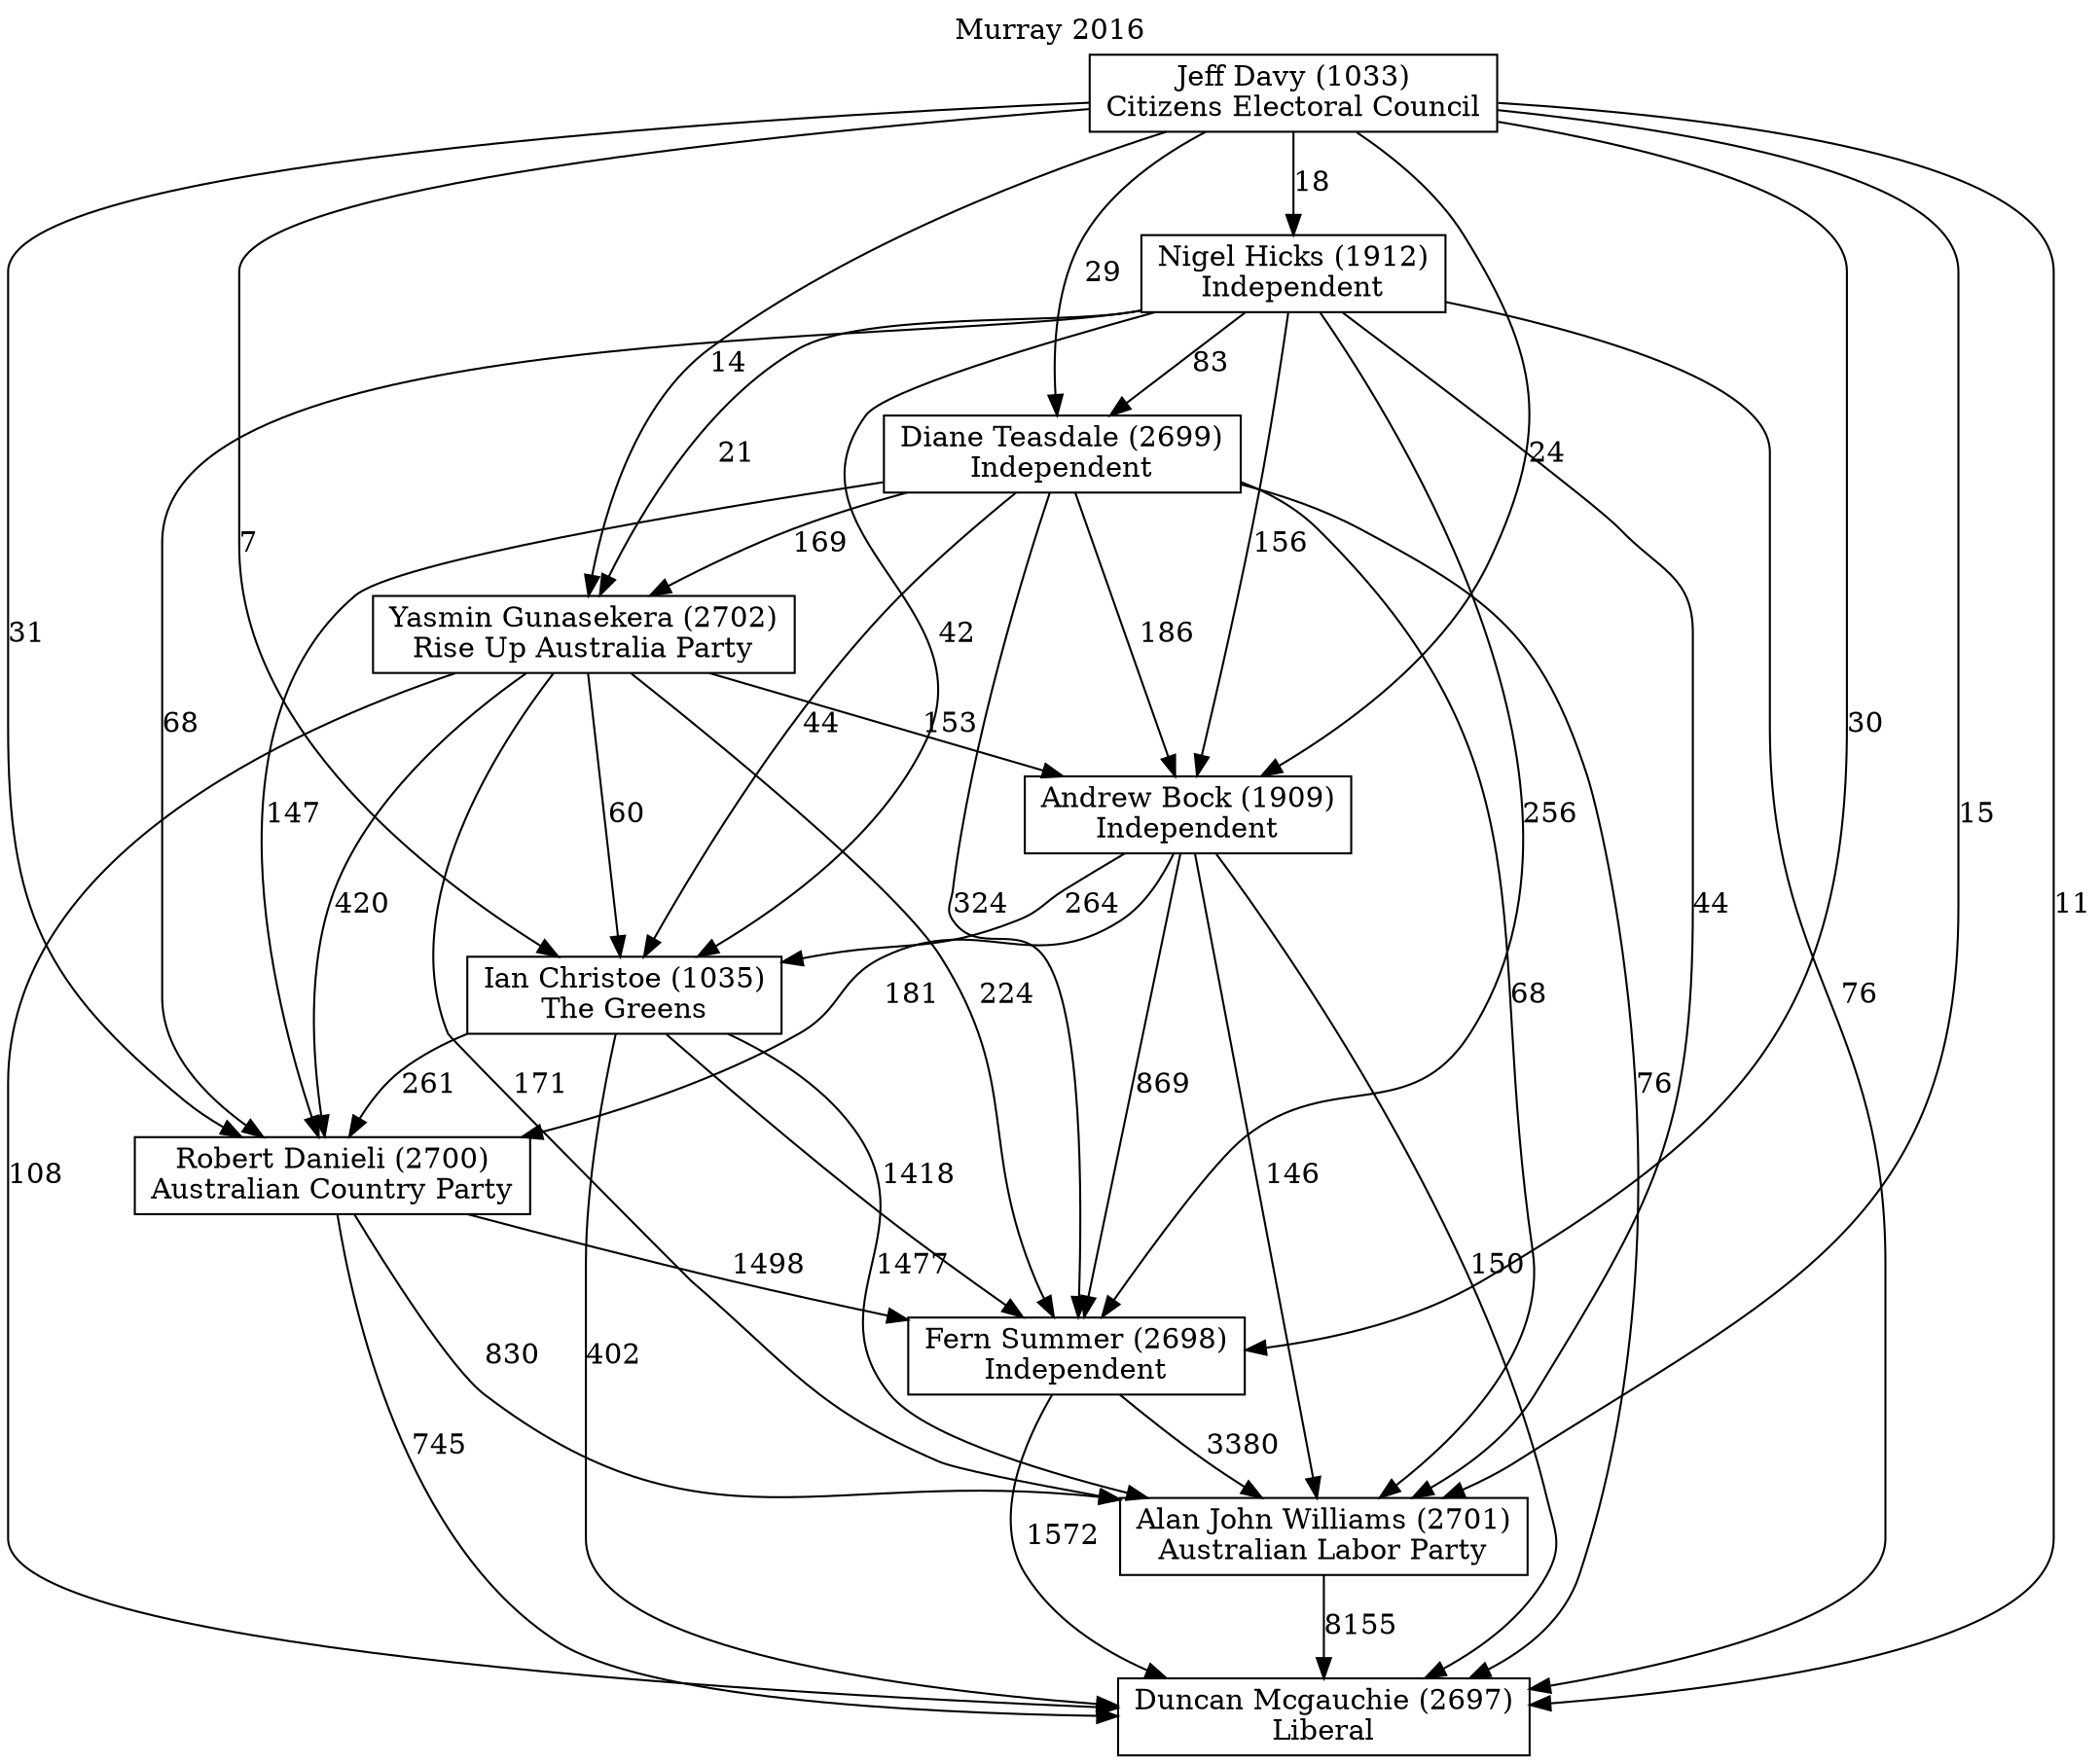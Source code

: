 // House preference flow
digraph "Duncan Mcgauchie (2697)_Murray_2016" {
	graph [label="Murray 2016" labelloc=t mclimit=10]
	node [shape=box]
	"Duncan Mcgauchie (2697)" [label="Duncan Mcgauchie (2697)
Liberal"]
	"Yasmin Gunasekera (2702)" [label="Yasmin Gunasekera (2702)
Rise Up Australia Party"]
	"Nigel Hicks (1912)" [label="Nigel Hicks (1912)
Independent"]
	"Fern Summer (2698)" [label="Fern Summer (2698)
Independent"]
	"Diane Teasdale (2699)" [label="Diane Teasdale (2699)
Independent"]
	"Robert Danieli (2700)" [label="Robert Danieli (2700)
Australian Country Party"]
	"Alan John Williams (2701)" [label="Alan John Williams (2701)
Australian Labor Party"]
	"Andrew Bock (1909)" [label="Andrew Bock (1909)
Independent"]
	"Ian Christoe (1035)" [label="Ian Christoe (1035)
The Greens"]
	"Jeff Davy (1033)" [label="Jeff Davy (1033)
Citizens Electoral Council"]
	"Jeff Davy (1033)" -> "Andrew Bock (1909)" [label=24]
	"Jeff Davy (1033)" -> "Alan John Williams (2701)" [label=15]
	"Nigel Hicks (1912)" -> "Diane Teasdale (2699)" [label=83]
	"Robert Danieli (2700)" -> "Alan John Williams (2701)" [label=830]
	"Diane Teasdale (2699)" -> "Duncan Mcgauchie (2697)" [label=76]
	"Nigel Hicks (1912)" -> "Alan John Williams (2701)" [label=44]
	"Diane Teasdale (2699)" -> "Alan John Williams (2701)" [label=68]
	"Jeff Davy (1033)" -> "Duncan Mcgauchie (2697)" [label=11]
	"Andrew Bock (1909)" -> "Robert Danieli (2700)" [label=181]
	"Jeff Davy (1033)" -> "Diane Teasdale (2699)" [label=29]
	"Diane Teasdale (2699)" -> "Andrew Bock (1909)" [label=186]
	"Jeff Davy (1033)" -> "Robert Danieli (2700)" [label=31]
	"Diane Teasdale (2699)" -> "Yasmin Gunasekera (2702)" [label=169]
	"Jeff Davy (1033)" -> "Nigel Hicks (1912)" [label=18]
	"Yasmin Gunasekera (2702)" -> "Andrew Bock (1909)" [label=153]
	"Yasmin Gunasekera (2702)" -> "Alan John Williams (2701)" [label=171]
	"Yasmin Gunasekera (2702)" -> "Duncan Mcgauchie (2697)" [label=108]
	"Ian Christoe (1035)" -> "Fern Summer (2698)" [label=1418]
	"Diane Teasdale (2699)" -> "Ian Christoe (1035)" [label=44]
	"Fern Summer (2698)" -> "Duncan Mcgauchie (2697)" [label=1572]
	"Yasmin Gunasekera (2702)" -> "Fern Summer (2698)" [label=224]
	"Yasmin Gunasekera (2702)" -> "Robert Danieli (2700)" [label=420]
	"Andrew Bock (1909)" -> "Ian Christoe (1035)" [label=264]
	"Alan John Williams (2701)" -> "Duncan Mcgauchie (2697)" [label=8155]
	"Ian Christoe (1035)" -> "Robert Danieli (2700)" [label=261]
	"Andrew Bock (1909)" -> "Alan John Williams (2701)" [label=146]
	"Nigel Hicks (1912)" -> "Andrew Bock (1909)" [label=156]
	"Nigel Hicks (1912)" -> "Duncan Mcgauchie (2697)" [label=76]
	"Ian Christoe (1035)" -> "Duncan Mcgauchie (2697)" [label=402]
	"Jeff Davy (1033)" -> "Fern Summer (2698)" [label=30]
	"Ian Christoe (1035)" -> "Alan John Williams (2701)" [label=1477]
	"Diane Teasdale (2699)" -> "Robert Danieli (2700)" [label=147]
	"Yasmin Gunasekera (2702)" -> "Ian Christoe (1035)" [label=60]
	"Fern Summer (2698)" -> "Alan John Williams (2701)" [label=3380]
	"Nigel Hicks (1912)" -> "Yasmin Gunasekera (2702)" [label=21]
	"Jeff Davy (1033)" -> "Yasmin Gunasekera (2702)" [label=14]
	"Diane Teasdale (2699)" -> "Fern Summer (2698)" [label=324]
	"Jeff Davy (1033)" -> "Ian Christoe (1035)" [label=7]
	"Nigel Hicks (1912)" -> "Robert Danieli (2700)" [label=68]
	"Andrew Bock (1909)" -> "Fern Summer (2698)" [label=869]
	"Robert Danieli (2700)" -> "Fern Summer (2698)" [label=1498]
	"Nigel Hicks (1912)" -> "Ian Christoe (1035)" [label=42]
	"Robert Danieli (2700)" -> "Duncan Mcgauchie (2697)" [label=745]
	"Nigel Hicks (1912)" -> "Fern Summer (2698)" [label=256]
	"Andrew Bock (1909)" -> "Duncan Mcgauchie (2697)" [label=150]
}
